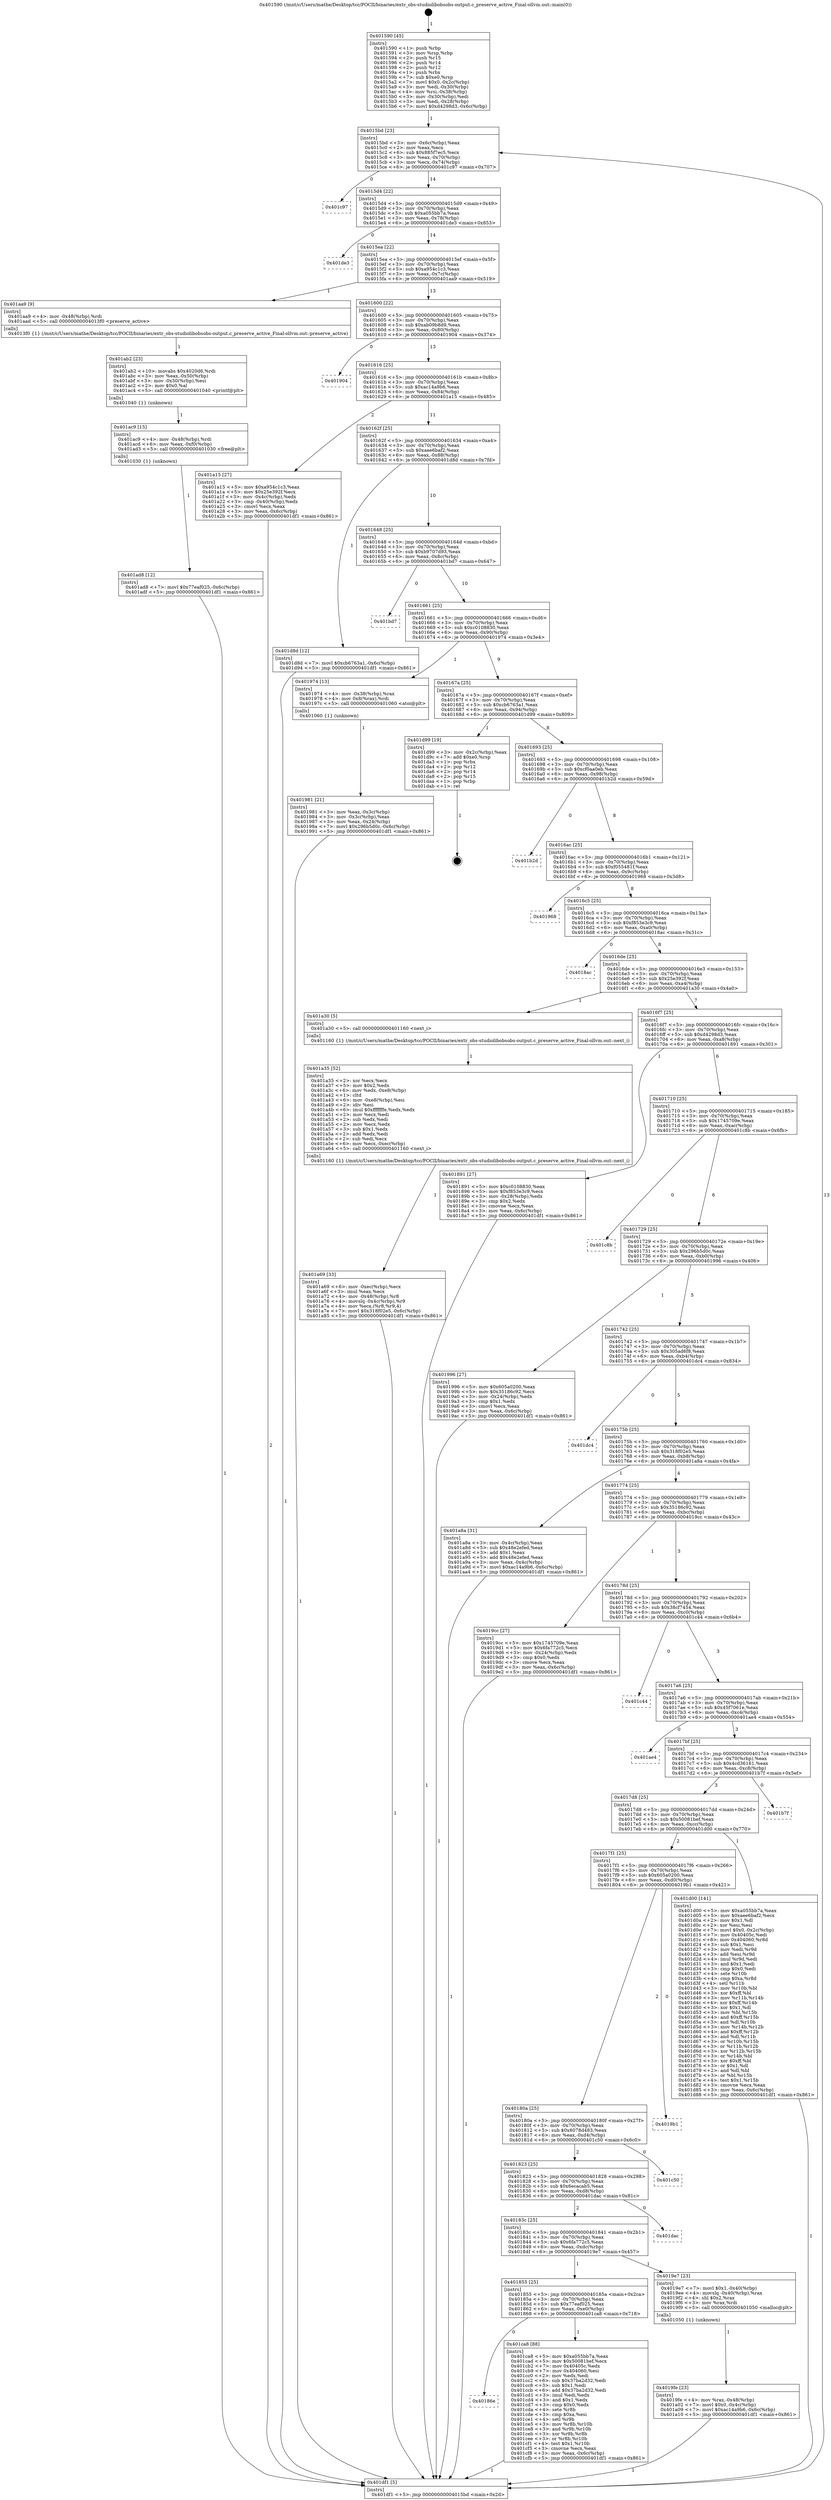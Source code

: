digraph "0x401590" {
  label = "0x401590 (/mnt/c/Users/mathe/Desktop/tcc/POCII/binaries/extr_obs-studiolibobsobs-output.c_preserve_active_Final-ollvm.out::main(0))"
  labelloc = "t"
  node[shape=record]

  Entry [label="",width=0.3,height=0.3,shape=circle,fillcolor=black,style=filled]
  "0x4015bd" [label="{
     0x4015bd [23]\l
     | [instrs]\l
     &nbsp;&nbsp;0x4015bd \<+3\>: mov -0x6c(%rbp),%eax\l
     &nbsp;&nbsp;0x4015c0 \<+2\>: mov %eax,%ecx\l
     &nbsp;&nbsp;0x4015c2 \<+6\>: sub $0x885f7ec5,%ecx\l
     &nbsp;&nbsp;0x4015c8 \<+3\>: mov %eax,-0x70(%rbp)\l
     &nbsp;&nbsp;0x4015cb \<+3\>: mov %ecx,-0x74(%rbp)\l
     &nbsp;&nbsp;0x4015ce \<+6\>: je 0000000000401c97 \<main+0x707\>\l
  }"]
  "0x401c97" [label="{
     0x401c97\l
  }", style=dashed]
  "0x4015d4" [label="{
     0x4015d4 [22]\l
     | [instrs]\l
     &nbsp;&nbsp;0x4015d4 \<+5\>: jmp 00000000004015d9 \<main+0x49\>\l
     &nbsp;&nbsp;0x4015d9 \<+3\>: mov -0x70(%rbp),%eax\l
     &nbsp;&nbsp;0x4015dc \<+5\>: sub $0xa055bb7a,%eax\l
     &nbsp;&nbsp;0x4015e1 \<+3\>: mov %eax,-0x78(%rbp)\l
     &nbsp;&nbsp;0x4015e4 \<+6\>: je 0000000000401de3 \<main+0x853\>\l
  }"]
  Exit [label="",width=0.3,height=0.3,shape=circle,fillcolor=black,style=filled,peripheries=2]
  "0x401de3" [label="{
     0x401de3\l
  }", style=dashed]
  "0x4015ea" [label="{
     0x4015ea [22]\l
     | [instrs]\l
     &nbsp;&nbsp;0x4015ea \<+5\>: jmp 00000000004015ef \<main+0x5f\>\l
     &nbsp;&nbsp;0x4015ef \<+3\>: mov -0x70(%rbp),%eax\l
     &nbsp;&nbsp;0x4015f2 \<+5\>: sub $0xa954c1c3,%eax\l
     &nbsp;&nbsp;0x4015f7 \<+3\>: mov %eax,-0x7c(%rbp)\l
     &nbsp;&nbsp;0x4015fa \<+6\>: je 0000000000401aa9 \<main+0x519\>\l
  }"]
  "0x40186e" [label="{
     0x40186e\l
  }", style=dashed]
  "0x401aa9" [label="{
     0x401aa9 [9]\l
     | [instrs]\l
     &nbsp;&nbsp;0x401aa9 \<+4\>: mov -0x48(%rbp),%rdi\l
     &nbsp;&nbsp;0x401aad \<+5\>: call 00000000004013f0 \<preserve_active\>\l
     | [calls]\l
     &nbsp;&nbsp;0x4013f0 \{1\} (/mnt/c/Users/mathe/Desktop/tcc/POCII/binaries/extr_obs-studiolibobsobs-output.c_preserve_active_Final-ollvm.out::preserve_active)\l
  }"]
  "0x401600" [label="{
     0x401600 [22]\l
     | [instrs]\l
     &nbsp;&nbsp;0x401600 \<+5\>: jmp 0000000000401605 \<main+0x75\>\l
     &nbsp;&nbsp;0x401605 \<+3\>: mov -0x70(%rbp),%eax\l
     &nbsp;&nbsp;0x401608 \<+5\>: sub $0xab09b8d9,%eax\l
     &nbsp;&nbsp;0x40160d \<+3\>: mov %eax,-0x80(%rbp)\l
     &nbsp;&nbsp;0x401610 \<+6\>: je 0000000000401904 \<main+0x374\>\l
  }"]
  "0x401ca8" [label="{
     0x401ca8 [88]\l
     | [instrs]\l
     &nbsp;&nbsp;0x401ca8 \<+5\>: mov $0xa055bb7a,%eax\l
     &nbsp;&nbsp;0x401cad \<+5\>: mov $0x50081bef,%ecx\l
     &nbsp;&nbsp;0x401cb2 \<+7\>: mov 0x40405c,%edx\l
     &nbsp;&nbsp;0x401cb9 \<+7\>: mov 0x404060,%esi\l
     &nbsp;&nbsp;0x401cc0 \<+2\>: mov %edx,%edi\l
     &nbsp;&nbsp;0x401cc2 \<+6\>: sub $0x37ba2d32,%edi\l
     &nbsp;&nbsp;0x401cc8 \<+3\>: sub $0x1,%edi\l
     &nbsp;&nbsp;0x401ccb \<+6\>: add $0x37ba2d32,%edi\l
     &nbsp;&nbsp;0x401cd1 \<+3\>: imul %edi,%edx\l
     &nbsp;&nbsp;0x401cd4 \<+3\>: and $0x1,%edx\l
     &nbsp;&nbsp;0x401cd7 \<+3\>: cmp $0x0,%edx\l
     &nbsp;&nbsp;0x401cda \<+4\>: sete %r8b\l
     &nbsp;&nbsp;0x401cde \<+3\>: cmp $0xa,%esi\l
     &nbsp;&nbsp;0x401ce1 \<+4\>: setl %r9b\l
     &nbsp;&nbsp;0x401ce5 \<+3\>: mov %r8b,%r10b\l
     &nbsp;&nbsp;0x401ce8 \<+3\>: and %r9b,%r10b\l
     &nbsp;&nbsp;0x401ceb \<+3\>: xor %r9b,%r8b\l
     &nbsp;&nbsp;0x401cee \<+3\>: or %r8b,%r10b\l
     &nbsp;&nbsp;0x401cf1 \<+4\>: test $0x1,%r10b\l
     &nbsp;&nbsp;0x401cf5 \<+3\>: cmovne %ecx,%eax\l
     &nbsp;&nbsp;0x401cf8 \<+3\>: mov %eax,-0x6c(%rbp)\l
     &nbsp;&nbsp;0x401cfb \<+5\>: jmp 0000000000401df1 \<main+0x861\>\l
  }"]
  "0x401904" [label="{
     0x401904\l
  }", style=dashed]
  "0x401616" [label="{
     0x401616 [25]\l
     | [instrs]\l
     &nbsp;&nbsp;0x401616 \<+5\>: jmp 000000000040161b \<main+0x8b\>\l
     &nbsp;&nbsp;0x40161b \<+3\>: mov -0x70(%rbp),%eax\l
     &nbsp;&nbsp;0x40161e \<+5\>: sub $0xac14a9b6,%eax\l
     &nbsp;&nbsp;0x401623 \<+6\>: mov %eax,-0x84(%rbp)\l
     &nbsp;&nbsp;0x401629 \<+6\>: je 0000000000401a15 \<main+0x485\>\l
  }"]
  "0x401ad8" [label="{
     0x401ad8 [12]\l
     | [instrs]\l
     &nbsp;&nbsp;0x401ad8 \<+7\>: movl $0x77eaf025,-0x6c(%rbp)\l
     &nbsp;&nbsp;0x401adf \<+5\>: jmp 0000000000401df1 \<main+0x861\>\l
  }"]
  "0x401a15" [label="{
     0x401a15 [27]\l
     | [instrs]\l
     &nbsp;&nbsp;0x401a15 \<+5\>: mov $0xa954c1c3,%eax\l
     &nbsp;&nbsp;0x401a1a \<+5\>: mov $0x25e392f,%ecx\l
     &nbsp;&nbsp;0x401a1f \<+3\>: mov -0x4c(%rbp),%edx\l
     &nbsp;&nbsp;0x401a22 \<+3\>: cmp -0x40(%rbp),%edx\l
     &nbsp;&nbsp;0x401a25 \<+3\>: cmovl %ecx,%eax\l
     &nbsp;&nbsp;0x401a28 \<+3\>: mov %eax,-0x6c(%rbp)\l
     &nbsp;&nbsp;0x401a2b \<+5\>: jmp 0000000000401df1 \<main+0x861\>\l
  }"]
  "0x40162f" [label="{
     0x40162f [25]\l
     | [instrs]\l
     &nbsp;&nbsp;0x40162f \<+5\>: jmp 0000000000401634 \<main+0xa4\>\l
     &nbsp;&nbsp;0x401634 \<+3\>: mov -0x70(%rbp),%eax\l
     &nbsp;&nbsp;0x401637 \<+5\>: sub $0xaee6baf2,%eax\l
     &nbsp;&nbsp;0x40163c \<+6\>: mov %eax,-0x88(%rbp)\l
     &nbsp;&nbsp;0x401642 \<+6\>: je 0000000000401d8d \<main+0x7fd\>\l
  }"]
  "0x401ac9" [label="{
     0x401ac9 [15]\l
     | [instrs]\l
     &nbsp;&nbsp;0x401ac9 \<+4\>: mov -0x48(%rbp),%rdi\l
     &nbsp;&nbsp;0x401acd \<+6\>: mov %eax,-0xf0(%rbp)\l
     &nbsp;&nbsp;0x401ad3 \<+5\>: call 0000000000401030 \<free@plt\>\l
     | [calls]\l
     &nbsp;&nbsp;0x401030 \{1\} (unknown)\l
  }"]
  "0x401d8d" [label="{
     0x401d8d [12]\l
     | [instrs]\l
     &nbsp;&nbsp;0x401d8d \<+7\>: movl $0xcb6763a1,-0x6c(%rbp)\l
     &nbsp;&nbsp;0x401d94 \<+5\>: jmp 0000000000401df1 \<main+0x861\>\l
  }"]
  "0x401648" [label="{
     0x401648 [25]\l
     | [instrs]\l
     &nbsp;&nbsp;0x401648 \<+5\>: jmp 000000000040164d \<main+0xbd\>\l
     &nbsp;&nbsp;0x40164d \<+3\>: mov -0x70(%rbp),%eax\l
     &nbsp;&nbsp;0x401650 \<+5\>: sub $0xb9707d93,%eax\l
     &nbsp;&nbsp;0x401655 \<+6\>: mov %eax,-0x8c(%rbp)\l
     &nbsp;&nbsp;0x40165b \<+6\>: je 0000000000401bd7 \<main+0x647\>\l
  }"]
  "0x401ab2" [label="{
     0x401ab2 [23]\l
     | [instrs]\l
     &nbsp;&nbsp;0x401ab2 \<+10\>: movabs $0x4020d6,%rdi\l
     &nbsp;&nbsp;0x401abc \<+3\>: mov %eax,-0x50(%rbp)\l
     &nbsp;&nbsp;0x401abf \<+3\>: mov -0x50(%rbp),%esi\l
     &nbsp;&nbsp;0x401ac2 \<+2\>: mov $0x0,%al\l
     &nbsp;&nbsp;0x401ac4 \<+5\>: call 0000000000401040 \<printf@plt\>\l
     | [calls]\l
     &nbsp;&nbsp;0x401040 \{1\} (unknown)\l
  }"]
  "0x401bd7" [label="{
     0x401bd7\l
  }", style=dashed]
  "0x401661" [label="{
     0x401661 [25]\l
     | [instrs]\l
     &nbsp;&nbsp;0x401661 \<+5\>: jmp 0000000000401666 \<main+0xd6\>\l
     &nbsp;&nbsp;0x401666 \<+3\>: mov -0x70(%rbp),%eax\l
     &nbsp;&nbsp;0x401669 \<+5\>: sub $0xc0108830,%eax\l
     &nbsp;&nbsp;0x40166e \<+6\>: mov %eax,-0x90(%rbp)\l
     &nbsp;&nbsp;0x401674 \<+6\>: je 0000000000401974 \<main+0x3e4\>\l
  }"]
  "0x401a69" [label="{
     0x401a69 [33]\l
     | [instrs]\l
     &nbsp;&nbsp;0x401a69 \<+6\>: mov -0xec(%rbp),%ecx\l
     &nbsp;&nbsp;0x401a6f \<+3\>: imul %eax,%ecx\l
     &nbsp;&nbsp;0x401a72 \<+4\>: mov -0x48(%rbp),%r8\l
     &nbsp;&nbsp;0x401a76 \<+4\>: movslq -0x4c(%rbp),%r9\l
     &nbsp;&nbsp;0x401a7a \<+4\>: mov %ecx,(%r8,%r9,4)\l
     &nbsp;&nbsp;0x401a7e \<+7\>: movl $0x318f02e5,-0x6c(%rbp)\l
     &nbsp;&nbsp;0x401a85 \<+5\>: jmp 0000000000401df1 \<main+0x861\>\l
  }"]
  "0x401974" [label="{
     0x401974 [13]\l
     | [instrs]\l
     &nbsp;&nbsp;0x401974 \<+4\>: mov -0x38(%rbp),%rax\l
     &nbsp;&nbsp;0x401978 \<+4\>: mov 0x8(%rax),%rdi\l
     &nbsp;&nbsp;0x40197c \<+5\>: call 0000000000401060 \<atoi@plt\>\l
     | [calls]\l
     &nbsp;&nbsp;0x401060 \{1\} (unknown)\l
  }"]
  "0x40167a" [label="{
     0x40167a [25]\l
     | [instrs]\l
     &nbsp;&nbsp;0x40167a \<+5\>: jmp 000000000040167f \<main+0xef\>\l
     &nbsp;&nbsp;0x40167f \<+3\>: mov -0x70(%rbp),%eax\l
     &nbsp;&nbsp;0x401682 \<+5\>: sub $0xcb6763a1,%eax\l
     &nbsp;&nbsp;0x401687 \<+6\>: mov %eax,-0x94(%rbp)\l
     &nbsp;&nbsp;0x40168d \<+6\>: je 0000000000401d99 \<main+0x809\>\l
  }"]
  "0x401a35" [label="{
     0x401a35 [52]\l
     | [instrs]\l
     &nbsp;&nbsp;0x401a35 \<+2\>: xor %ecx,%ecx\l
     &nbsp;&nbsp;0x401a37 \<+5\>: mov $0x2,%edx\l
     &nbsp;&nbsp;0x401a3c \<+6\>: mov %edx,-0xe8(%rbp)\l
     &nbsp;&nbsp;0x401a42 \<+1\>: cltd\l
     &nbsp;&nbsp;0x401a43 \<+6\>: mov -0xe8(%rbp),%esi\l
     &nbsp;&nbsp;0x401a49 \<+2\>: idiv %esi\l
     &nbsp;&nbsp;0x401a4b \<+6\>: imul $0xfffffffe,%edx,%edx\l
     &nbsp;&nbsp;0x401a51 \<+2\>: mov %ecx,%edi\l
     &nbsp;&nbsp;0x401a53 \<+2\>: sub %edx,%edi\l
     &nbsp;&nbsp;0x401a55 \<+2\>: mov %ecx,%edx\l
     &nbsp;&nbsp;0x401a57 \<+3\>: sub $0x1,%edx\l
     &nbsp;&nbsp;0x401a5a \<+2\>: add %edx,%edi\l
     &nbsp;&nbsp;0x401a5c \<+2\>: sub %edi,%ecx\l
     &nbsp;&nbsp;0x401a5e \<+6\>: mov %ecx,-0xec(%rbp)\l
     &nbsp;&nbsp;0x401a64 \<+5\>: call 0000000000401160 \<next_i\>\l
     | [calls]\l
     &nbsp;&nbsp;0x401160 \{1\} (/mnt/c/Users/mathe/Desktop/tcc/POCII/binaries/extr_obs-studiolibobsobs-output.c_preserve_active_Final-ollvm.out::next_i)\l
  }"]
  "0x401d99" [label="{
     0x401d99 [19]\l
     | [instrs]\l
     &nbsp;&nbsp;0x401d99 \<+3\>: mov -0x2c(%rbp),%eax\l
     &nbsp;&nbsp;0x401d9c \<+7\>: add $0xe0,%rsp\l
     &nbsp;&nbsp;0x401da3 \<+1\>: pop %rbx\l
     &nbsp;&nbsp;0x401da4 \<+2\>: pop %r12\l
     &nbsp;&nbsp;0x401da6 \<+2\>: pop %r14\l
     &nbsp;&nbsp;0x401da8 \<+2\>: pop %r15\l
     &nbsp;&nbsp;0x401daa \<+1\>: pop %rbp\l
     &nbsp;&nbsp;0x401dab \<+1\>: ret\l
  }"]
  "0x401693" [label="{
     0x401693 [25]\l
     | [instrs]\l
     &nbsp;&nbsp;0x401693 \<+5\>: jmp 0000000000401698 \<main+0x108\>\l
     &nbsp;&nbsp;0x401698 \<+3\>: mov -0x70(%rbp),%eax\l
     &nbsp;&nbsp;0x40169b \<+5\>: sub $0xcf0aa0eb,%eax\l
     &nbsp;&nbsp;0x4016a0 \<+6\>: mov %eax,-0x98(%rbp)\l
     &nbsp;&nbsp;0x4016a6 \<+6\>: je 0000000000401b2d \<main+0x59d\>\l
  }"]
  "0x4019fe" [label="{
     0x4019fe [23]\l
     | [instrs]\l
     &nbsp;&nbsp;0x4019fe \<+4\>: mov %rax,-0x48(%rbp)\l
     &nbsp;&nbsp;0x401a02 \<+7\>: movl $0x0,-0x4c(%rbp)\l
     &nbsp;&nbsp;0x401a09 \<+7\>: movl $0xac14a9b6,-0x6c(%rbp)\l
     &nbsp;&nbsp;0x401a10 \<+5\>: jmp 0000000000401df1 \<main+0x861\>\l
  }"]
  "0x401b2d" [label="{
     0x401b2d\l
  }", style=dashed]
  "0x4016ac" [label="{
     0x4016ac [25]\l
     | [instrs]\l
     &nbsp;&nbsp;0x4016ac \<+5\>: jmp 00000000004016b1 \<main+0x121\>\l
     &nbsp;&nbsp;0x4016b1 \<+3\>: mov -0x70(%rbp),%eax\l
     &nbsp;&nbsp;0x4016b4 \<+5\>: sub $0xf055481f,%eax\l
     &nbsp;&nbsp;0x4016b9 \<+6\>: mov %eax,-0x9c(%rbp)\l
     &nbsp;&nbsp;0x4016bf \<+6\>: je 0000000000401968 \<main+0x3d8\>\l
  }"]
  "0x401855" [label="{
     0x401855 [25]\l
     | [instrs]\l
     &nbsp;&nbsp;0x401855 \<+5\>: jmp 000000000040185a \<main+0x2ca\>\l
     &nbsp;&nbsp;0x40185a \<+3\>: mov -0x70(%rbp),%eax\l
     &nbsp;&nbsp;0x40185d \<+5\>: sub $0x77eaf025,%eax\l
     &nbsp;&nbsp;0x401862 \<+6\>: mov %eax,-0xe0(%rbp)\l
     &nbsp;&nbsp;0x401868 \<+6\>: je 0000000000401ca8 \<main+0x718\>\l
  }"]
  "0x401968" [label="{
     0x401968\l
  }", style=dashed]
  "0x4016c5" [label="{
     0x4016c5 [25]\l
     | [instrs]\l
     &nbsp;&nbsp;0x4016c5 \<+5\>: jmp 00000000004016ca \<main+0x13a\>\l
     &nbsp;&nbsp;0x4016ca \<+3\>: mov -0x70(%rbp),%eax\l
     &nbsp;&nbsp;0x4016cd \<+5\>: sub $0xf853e3c9,%eax\l
     &nbsp;&nbsp;0x4016d2 \<+6\>: mov %eax,-0xa0(%rbp)\l
     &nbsp;&nbsp;0x4016d8 \<+6\>: je 00000000004018ac \<main+0x31c\>\l
  }"]
  "0x4019e7" [label="{
     0x4019e7 [23]\l
     | [instrs]\l
     &nbsp;&nbsp;0x4019e7 \<+7\>: movl $0x1,-0x40(%rbp)\l
     &nbsp;&nbsp;0x4019ee \<+4\>: movslq -0x40(%rbp),%rax\l
     &nbsp;&nbsp;0x4019f2 \<+4\>: shl $0x2,%rax\l
     &nbsp;&nbsp;0x4019f6 \<+3\>: mov %rax,%rdi\l
     &nbsp;&nbsp;0x4019f9 \<+5\>: call 0000000000401050 \<malloc@plt\>\l
     | [calls]\l
     &nbsp;&nbsp;0x401050 \{1\} (unknown)\l
  }"]
  "0x4018ac" [label="{
     0x4018ac\l
  }", style=dashed]
  "0x4016de" [label="{
     0x4016de [25]\l
     | [instrs]\l
     &nbsp;&nbsp;0x4016de \<+5\>: jmp 00000000004016e3 \<main+0x153\>\l
     &nbsp;&nbsp;0x4016e3 \<+3\>: mov -0x70(%rbp),%eax\l
     &nbsp;&nbsp;0x4016e6 \<+5\>: sub $0x25e392f,%eax\l
     &nbsp;&nbsp;0x4016eb \<+6\>: mov %eax,-0xa4(%rbp)\l
     &nbsp;&nbsp;0x4016f1 \<+6\>: je 0000000000401a30 \<main+0x4a0\>\l
  }"]
  "0x40183c" [label="{
     0x40183c [25]\l
     | [instrs]\l
     &nbsp;&nbsp;0x40183c \<+5\>: jmp 0000000000401841 \<main+0x2b1\>\l
     &nbsp;&nbsp;0x401841 \<+3\>: mov -0x70(%rbp),%eax\l
     &nbsp;&nbsp;0x401844 \<+5\>: sub $0x6fa772c5,%eax\l
     &nbsp;&nbsp;0x401849 \<+6\>: mov %eax,-0xdc(%rbp)\l
     &nbsp;&nbsp;0x40184f \<+6\>: je 00000000004019e7 \<main+0x457\>\l
  }"]
  "0x401a30" [label="{
     0x401a30 [5]\l
     | [instrs]\l
     &nbsp;&nbsp;0x401a30 \<+5\>: call 0000000000401160 \<next_i\>\l
     | [calls]\l
     &nbsp;&nbsp;0x401160 \{1\} (/mnt/c/Users/mathe/Desktop/tcc/POCII/binaries/extr_obs-studiolibobsobs-output.c_preserve_active_Final-ollvm.out::next_i)\l
  }"]
  "0x4016f7" [label="{
     0x4016f7 [25]\l
     | [instrs]\l
     &nbsp;&nbsp;0x4016f7 \<+5\>: jmp 00000000004016fc \<main+0x16c\>\l
     &nbsp;&nbsp;0x4016fc \<+3\>: mov -0x70(%rbp),%eax\l
     &nbsp;&nbsp;0x4016ff \<+5\>: sub $0xd4298d3,%eax\l
     &nbsp;&nbsp;0x401704 \<+6\>: mov %eax,-0xa8(%rbp)\l
     &nbsp;&nbsp;0x40170a \<+6\>: je 0000000000401891 \<main+0x301\>\l
  }"]
  "0x401dac" [label="{
     0x401dac\l
  }", style=dashed]
  "0x401891" [label="{
     0x401891 [27]\l
     | [instrs]\l
     &nbsp;&nbsp;0x401891 \<+5\>: mov $0xc0108830,%eax\l
     &nbsp;&nbsp;0x401896 \<+5\>: mov $0xf853e3c9,%ecx\l
     &nbsp;&nbsp;0x40189b \<+3\>: mov -0x28(%rbp),%edx\l
     &nbsp;&nbsp;0x40189e \<+3\>: cmp $0x2,%edx\l
     &nbsp;&nbsp;0x4018a1 \<+3\>: cmovne %ecx,%eax\l
     &nbsp;&nbsp;0x4018a4 \<+3\>: mov %eax,-0x6c(%rbp)\l
     &nbsp;&nbsp;0x4018a7 \<+5\>: jmp 0000000000401df1 \<main+0x861\>\l
  }"]
  "0x401710" [label="{
     0x401710 [25]\l
     | [instrs]\l
     &nbsp;&nbsp;0x401710 \<+5\>: jmp 0000000000401715 \<main+0x185\>\l
     &nbsp;&nbsp;0x401715 \<+3\>: mov -0x70(%rbp),%eax\l
     &nbsp;&nbsp;0x401718 \<+5\>: sub $0x1745709e,%eax\l
     &nbsp;&nbsp;0x40171d \<+6\>: mov %eax,-0xac(%rbp)\l
     &nbsp;&nbsp;0x401723 \<+6\>: je 0000000000401c8b \<main+0x6fb\>\l
  }"]
  "0x401df1" [label="{
     0x401df1 [5]\l
     | [instrs]\l
     &nbsp;&nbsp;0x401df1 \<+5\>: jmp 00000000004015bd \<main+0x2d\>\l
  }"]
  "0x401590" [label="{
     0x401590 [45]\l
     | [instrs]\l
     &nbsp;&nbsp;0x401590 \<+1\>: push %rbp\l
     &nbsp;&nbsp;0x401591 \<+3\>: mov %rsp,%rbp\l
     &nbsp;&nbsp;0x401594 \<+2\>: push %r15\l
     &nbsp;&nbsp;0x401596 \<+2\>: push %r14\l
     &nbsp;&nbsp;0x401598 \<+2\>: push %r12\l
     &nbsp;&nbsp;0x40159a \<+1\>: push %rbx\l
     &nbsp;&nbsp;0x40159b \<+7\>: sub $0xe0,%rsp\l
     &nbsp;&nbsp;0x4015a2 \<+7\>: movl $0x0,-0x2c(%rbp)\l
     &nbsp;&nbsp;0x4015a9 \<+3\>: mov %edi,-0x30(%rbp)\l
     &nbsp;&nbsp;0x4015ac \<+4\>: mov %rsi,-0x38(%rbp)\l
     &nbsp;&nbsp;0x4015b0 \<+3\>: mov -0x30(%rbp),%edi\l
     &nbsp;&nbsp;0x4015b3 \<+3\>: mov %edi,-0x28(%rbp)\l
     &nbsp;&nbsp;0x4015b6 \<+7\>: movl $0xd4298d3,-0x6c(%rbp)\l
  }"]
  "0x401981" [label="{
     0x401981 [21]\l
     | [instrs]\l
     &nbsp;&nbsp;0x401981 \<+3\>: mov %eax,-0x3c(%rbp)\l
     &nbsp;&nbsp;0x401984 \<+3\>: mov -0x3c(%rbp),%eax\l
     &nbsp;&nbsp;0x401987 \<+3\>: mov %eax,-0x24(%rbp)\l
     &nbsp;&nbsp;0x40198a \<+7\>: movl $0x296b5d0c,-0x6c(%rbp)\l
     &nbsp;&nbsp;0x401991 \<+5\>: jmp 0000000000401df1 \<main+0x861\>\l
  }"]
  "0x401823" [label="{
     0x401823 [25]\l
     | [instrs]\l
     &nbsp;&nbsp;0x401823 \<+5\>: jmp 0000000000401828 \<main+0x298\>\l
     &nbsp;&nbsp;0x401828 \<+3\>: mov -0x70(%rbp),%eax\l
     &nbsp;&nbsp;0x40182b \<+5\>: sub $0x6ecacab5,%eax\l
     &nbsp;&nbsp;0x401830 \<+6\>: mov %eax,-0xd8(%rbp)\l
     &nbsp;&nbsp;0x401836 \<+6\>: je 0000000000401dac \<main+0x81c\>\l
  }"]
  "0x401c8b" [label="{
     0x401c8b\l
  }", style=dashed]
  "0x401729" [label="{
     0x401729 [25]\l
     | [instrs]\l
     &nbsp;&nbsp;0x401729 \<+5\>: jmp 000000000040172e \<main+0x19e\>\l
     &nbsp;&nbsp;0x40172e \<+3\>: mov -0x70(%rbp),%eax\l
     &nbsp;&nbsp;0x401731 \<+5\>: sub $0x296b5d0c,%eax\l
     &nbsp;&nbsp;0x401736 \<+6\>: mov %eax,-0xb0(%rbp)\l
     &nbsp;&nbsp;0x40173c \<+6\>: je 0000000000401996 \<main+0x406\>\l
  }"]
  "0x401c50" [label="{
     0x401c50\l
  }", style=dashed]
  "0x401996" [label="{
     0x401996 [27]\l
     | [instrs]\l
     &nbsp;&nbsp;0x401996 \<+5\>: mov $0x605a0200,%eax\l
     &nbsp;&nbsp;0x40199b \<+5\>: mov $0x35186c92,%ecx\l
     &nbsp;&nbsp;0x4019a0 \<+3\>: mov -0x24(%rbp),%edx\l
     &nbsp;&nbsp;0x4019a3 \<+3\>: cmp $0x1,%edx\l
     &nbsp;&nbsp;0x4019a6 \<+3\>: cmovl %ecx,%eax\l
     &nbsp;&nbsp;0x4019a9 \<+3\>: mov %eax,-0x6c(%rbp)\l
     &nbsp;&nbsp;0x4019ac \<+5\>: jmp 0000000000401df1 \<main+0x861\>\l
  }"]
  "0x401742" [label="{
     0x401742 [25]\l
     | [instrs]\l
     &nbsp;&nbsp;0x401742 \<+5\>: jmp 0000000000401747 \<main+0x1b7\>\l
     &nbsp;&nbsp;0x401747 \<+3\>: mov -0x70(%rbp),%eax\l
     &nbsp;&nbsp;0x40174a \<+5\>: sub $0x305ad6f8,%eax\l
     &nbsp;&nbsp;0x40174f \<+6\>: mov %eax,-0xb4(%rbp)\l
     &nbsp;&nbsp;0x401755 \<+6\>: je 0000000000401dc4 \<main+0x834\>\l
  }"]
  "0x40180a" [label="{
     0x40180a [25]\l
     | [instrs]\l
     &nbsp;&nbsp;0x40180a \<+5\>: jmp 000000000040180f \<main+0x27f\>\l
     &nbsp;&nbsp;0x40180f \<+3\>: mov -0x70(%rbp),%eax\l
     &nbsp;&nbsp;0x401812 \<+5\>: sub $0x6078d483,%eax\l
     &nbsp;&nbsp;0x401817 \<+6\>: mov %eax,-0xd4(%rbp)\l
     &nbsp;&nbsp;0x40181d \<+6\>: je 0000000000401c50 \<main+0x6c0\>\l
  }"]
  "0x401dc4" [label="{
     0x401dc4\l
  }", style=dashed]
  "0x40175b" [label="{
     0x40175b [25]\l
     | [instrs]\l
     &nbsp;&nbsp;0x40175b \<+5\>: jmp 0000000000401760 \<main+0x1d0\>\l
     &nbsp;&nbsp;0x401760 \<+3\>: mov -0x70(%rbp),%eax\l
     &nbsp;&nbsp;0x401763 \<+5\>: sub $0x318f02e5,%eax\l
     &nbsp;&nbsp;0x401768 \<+6\>: mov %eax,-0xb8(%rbp)\l
     &nbsp;&nbsp;0x40176e \<+6\>: je 0000000000401a8a \<main+0x4fa\>\l
  }"]
  "0x4019b1" [label="{
     0x4019b1\l
  }", style=dashed]
  "0x401a8a" [label="{
     0x401a8a [31]\l
     | [instrs]\l
     &nbsp;&nbsp;0x401a8a \<+3\>: mov -0x4c(%rbp),%eax\l
     &nbsp;&nbsp;0x401a8d \<+5\>: sub $0x48e2efed,%eax\l
     &nbsp;&nbsp;0x401a92 \<+3\>: add $0x1,%eax\l
     &nbsp;&nbsp;0x401a95 \<+5\>: add $0x48e2efed,%eax\l
     &nbsp;&nbsp;0x401a9a \<+3\>: mov %eax,-0x4c(%rbp)\l
     &nbsp;&nbsp;0x401a9d \<+7\>: movl $0xac14a9b6,-0x6c(%rbp)\l
     &nbsp;&nbsp;0x401aa4 \<+5\>: jmp 0000000000401df1 \<main+0x861\>\l
  }"]
  "0x401774" [label="{
     0x401774 [25]\l
     | [instrs]\l
     &nbsp;&nbsp;0x401774 \<+5\>: jmp 0000000000401779 \<main+0x1e9\>\l
     &nbsp;&nbsp;0x401779 \<+3\>: mov -0x70(%rbp),%eax\l
     &nbsp;&nbsp;0x40177c \<+5\>: sub $0x35186c92,%eax\l
     &nbsp;&nbsp;0x401781 \<+6\>: mov %eax,-0xbc(%rbp)\l
     &nbsp;&nbsp;0x401787 \<+6\>: je 00000000004019cc \<main+0x43c\>\l
  }"]
  "0x4017f1" [label="{
     0x4017f1 [25]\l
     | [instrs]\l
     &nbsp;&nbsp;0x4017f1 \<+5\>: jmp 00000000004017f6 \<main+0x266\>\l
     &nbsp;&nbsp;0x4017f6 \<+3\>: mov -0x70(%rbp),%eax\l
     &nbsp;&nbsp;0x4017f9 \<+5\>: sub $0x605a0200,%eax\l
     &nbsp;&nbsp;0x4017fe \<+6\>: mov %eax,-0xd0(%rbp)\l
     &nbsp;&nbsp;0x401804 \<+6\>: je 00000000004019b1 \<main+0x421\>\l
  }"]
  "0x4019cc" [label="{
     0x4019cc [27]\l
     | [instrs]\l
     &nbsp;&nbsp;0x4019cc \<+5\>: mov $0x1745709e,%eax\l
     &nbsp;&nbsp;0x4019d1 \<+5\>: mov $0x6fa772c5,%ecx\l
     &nbsp;&nbsp;0x4019d6 \<+3\>: mov -0x24(%rbp),%edx\l
     &nbsp;&nbsp;0x4019d9 \<+3\>: cmp $0x0,%edx\l
     &nbsp;&nbsp;0x4019dc \<+3\>: cmove %ecx,%eax\l
     &nbsp;&nbsp;0x4019df \<+3\>: mov %eax,-0x6c(%rbp)\l
     &nbsp;&nbsp;0x4019e2 \<+5\>: jmp 0000000000401df1 \<main+0x861\>\l
  }"]
  "0x40178d" [label="{
     0x40178d [25]\l
     | [instrs]\l
     &nbsp;&nbsp;0x40178d \<+5\>: jmp 0000000000401792 \<main+0x202\>\l
     &nbsp;&nbsp;0x401792 \<+3\>: mov -0x70(%rbp),%eax\l
     &nbsp;&nbsp;0x401795 \<+5\>: sub $0x38cf7454,%eax\l
     &nbsp;&nbsp;0x40179a \<+6\>: mov %eax,-0xc0(%rbp)\l
     &nbsp;&nbsp;0x4017a0 \<+6\>: je 0000000000401c44 \<main+0x6b4\>\l
  }"]
  "0x401d00" [label="{
     0x401d00 [141]\l
     | [instrs]\l
     &nbsp;&nbsp;0x401d00 \<+5\>: mov $0xa055bb7a,%eax\l
     &nbsp;&nbsp;0x401d05 \<+5\>: mov $0xaee6baf2,%ecx\l
     &nbsp;&nbsp;0x401d0a \<+2\>: mov $0x1,%dl\l
     &nbsp;&nbsp;0x401d0c \<+2\>: xor %esi,%esi\l
     &nbsp;&nbsp;0x401d0e \<+7\>: movl $0x0,-0x2c(%rbp)\l
     &nbsp;&nbsp;0x401d15 \<+7\>: mov 0x40405c,%edi\l
     &nbsp;&nbsp;0x401d1c \<+8\>: mov 0x404060,%r8d\l
     &nbsp;&nbsp;0x401d24 \<+3\>: sub $0x1,%esi\l
     &nbsp;&nbsp;0x401d27 \<+3\>: mov %edi,%r9d\l
     &nbsp;&nbsp;0x401d2a \<+3\>: add %esi,%r9d\l
     &nbsp;&nbsp;0x401d2d \<+4\>: imul %r9d,%edi\l
     &nbsp;&nbsp;0x401d31 \<+3\>: and $0x1,%edi\l
     &nbsp;&nbsp;0x401d34 \<+3\>: cmp $0x0,%edi\l
     &nbsp;&nbsp;0x401d37 \<+4\>: sete %r10b\l
     &nbsp;&nbsp;0x401d3b \<+4\>: cmp $0xa,%r8d\l
     &nbsp;&nbsp;0x401d3f \<+4\>: setl %r11b\l
     &nbsp;&nbsp;0x401d43 \<+3\>: mov %r10b,%bl\l
     &nbsp;&nbsp;0x401d46 \<+3\>: xor $0xff,%bl\l
     &nbsp;&nbsp;0x401d49 \<+3\>: mov %r11b,%r14b\l
     &nbsp;&nbsp;0x401d4c \<+4\>: xor $0xff,%r14b\l
     &nbsp;&nbsp;0x401d50 \<+3\>: xor $0x1,%dl\l
     &nbsp;&nbsp;0x401d53 \<+3\>: mov %bl,%r15b\l
     &nbsp;&nbsp;0x401d56 \<+4\>: and $0xff,%r15b\l
     &nbsp;&nbsp;0x401d5a \<+3\>: and %dl,%r10b\l
     &nbsp;&nbsp;0x401d5d \<+3\>: mov %r14b,%r12b\l
     &nbsp;&nbsp;0x401d60 \<+4\>: and $0xff,%r12b\l
     &nbsp;&nbsp;0x401d64 \<+3\>: and %dl,%r11b\l
     &nbsp;&nbsp;0x401d67 \<+3\>: or %r10b,%r15b\l
     &nbsp;&nbsp;0x401d6a \<+3\>: or %r11b,%r12b\l
     &nbsp;&nbsp;0x401d6d \<+3\>: xor %r12b,%r15b\l
     &nbsp;&nbsp;0x401d70 \<+3\>: or %r14b,%bl\l
     &nbsp;&nbsp;0x401d73 \<+3\>: xor $0xff,%bl\l
     &nbsp;&nbsp;0x401d76 \<+3\>: or $0x1,%dl\l
     &nbsp;&nbsp;0x401d79 \<+2\>: and %dl,%bl\l
     &nbsp;&nbsp;0x401d7b \<+3\>: or %bl,%r15b\l
     &nbsp;&nbsp;0x401d7e \<+4\>: test $0x1,%r15b\l
     &nbsp;&nbsp;0x401d82 \<+3\>: cmovne %ecx,%eax\l
     &nbsp;&nbsp;0x401d85 \<+3\>: mov %eax,-0x6c(%rbp)\l
     &nbsp;&nbsp;0x401d88 \<+5\>: jmp 0000000000401df1 \<main+0x861\>\l
  }"]
  "0x401c44" [label="{
     0x401c44\l
  }", style=dashed]
  "0x4017a6" [label="{
     0x4017a6 [25]\l
     | [instrs]\l
     &nbsp;&nbsp;0x4017a6 \<+5\>: jmp 00000000004017ab \<main+0x21b\>\l
     &nbsp;&nbsp;0x4017ab \<+3\>: mov -0x70(%rbp),%eax\l
     &nbsp;&nbsp;0x4017ae \<+5\>: sub $0x45f7061e,%eax\l
     &nbsp;&nbsp;0x4017b3 \<+6\>: mov %eax,-0xc4(%rbp)\l
     &nbsp;&nbsp;0x4017b9 \<+6\>: je 0000000000401ae4 \<main+0x554\>\l
  }"]
  "0x4017d8" [label="{
     0x4017d8 [25]\l
     | [instrs]\l
     &nbsp;&nbsp;0x4017d8 \<+5\>: jmp 00000000004017dd \<main+0x24d\>\l
     &nbsp;&nbsp;0x4017dd \<+3\>: mov -0x70(%rbp),%eax\l
     &nbsp;&nbsp;0x4017e0 \<+5\>: sub $0x50081bef,%eax\l
     &nbsp;&nbsp;0x4017e5 \<+6\>: mov %eax,-0xcc(%rbp)\l
     &nbsp;&nbsp;0x4017eb \<+6\>: je 0000000000401d00 \<main+0x770\>\l
  }"]
  "0x401ae4" [label="{
     0x401ae4\l
  }", style=dashed]
  "0x4017bf" [label="{
     0x4017bf [25]\l
     | [instrs]\l
     &nbsp;&nbsp;0x4017bf \<+5\>: jmp 00000000004017c4 \<main+0x234\>\l
     &nbsp;&nbsp;0x4017c4 \<+3\>: mov -0x70(%rbp),%eax\l
     &nbsp;&nbsp;0x4017c7 \<+5\>: sub $0x4cd36161,%eax\l
     &nbsp;&nbsp;0x4017cc \<+6\>: mov %eax,-0xc8(%rbp)\l
     &nbsp;&nbsp;0x4017d2 \<+6\>: je 0000000000401b7f \<main+0x5ef\>\l
  }"]
  "0x401b7f" [label="{
     0x401b7f\l
  }", style=dashed]
  Entry -> "0x401590" [label=" 1"]
  "0x4015bd" -> "0x401c97" [label=" 0"]
  "0x4015bd" -> "0x4015d4" [label=" 14"]
  "0x401d99" -> Exit [label=" 1"]
  "0x4015d4" -> "0x401de3" [label=" 0"]
  "0x4015d4" -> "0x4015ea" [label=" 14"]
  "0x401d8d" -> "0x401df1" [label=" 1"]
  "0x4015ea" -> "0x401aa9" [label=" 1"]
  "0x4015ea" -> "0x401600" [label=" 13"]
  "0x401d00" -> "0x401df1" [label=" 1"]
  "0x401600" -> "0x401904" [label=" 0"]
  "0x401600" -> "0x401616" [label=" 13"]
  "0x401ca8" -> "0x401df1" [label=" 1"]
  "0x401616" -> "0x401a15" [label=" 2"]
  "0x401616" -> "0x40162f" [label=" 11"]
  "0x401855" -> "0x401ca8" [label=" 1"]
  "0x40162f" -> "0x401d8d" [label=" 1"]
  "0x40162f" -> "0x401648" [label=" 10"]
  "0x401855" -> "0x40186e" [label=" 0"]
  "0x401648" -> "0x401bd7" [label=" 0"]
  "0x401648" -> "0x401661" [label=" 10"]
  "0x401ad8" -> "0x401df1" [label=" 1"]
  "0x401661" -> "0x401974" [label=" 1"]
  "0x401661" -> "0x40167a" [label=" 9"]
  "0x401ac9" -> "0x401ad8" [label=" 1"]
  "0x40167a" -> "0x401d99" [label=" 1"]
  "0x40167a" -> "0x401693" [label=" 8"]
  "0x401ab2" -> "0x401ac9" [label=" 1"]
  "0x401693" -> "0x401b2d" [label=" 0"]
  "0x401693" -> "0x4016ac" [label=" 8"]
  "0x401aa9" -> "0x401ab2" [label=" 1"]
  "0x4016ac" -> "0x401968" [label=" 0"]
  "0x4016ac" -> "0x4016c5" [label=" 8"]
  "0x401a8a" -> "0x401df1" [label=" 1"]
  "0x4016c5" -> "0x4018ac" [label=" 0"]
  "0x4016c5" -> "0x4016de" [label=" 8"]
  "0x401a69" -> "0x401df1" [label=" 1"]
  "0x4016de" -> "0x401a30" [label=" 1"]
  "0x4016de" -> "0x4016f7" [label=" 7"]
  "0x401a30" -> "0x401a35" [label=" 1"]
  "0x4016f7" -> "0x401891" [label=" 1"]
  "0x4016f7" -> "0x401710" [label=" 6"]
  "0x401891" -> "0x401df1" [label=" 1"]
  "0x401590" -> "0x4015bd" [label=" 1"]
  "0x401df1" -> "0x4015bd" [label=" 13"]
  "0x401974" -> "0x401981" [label=" 1"]
  "0x401981" -> "0x401df1" [label=" 1"]
  "0x401a15" -> "0x401df1" [label=" 2"]
  "0x401710" -> "0x401c8b" [label=" 0"]
  "0x401710" -> "0x401729" [label=" 6"]
  "0x4019e7" -> "0x4019fe" [label=" 1"]
  "0x401729" -> "0x401996" [label=" 1"]
  "0x401729" -> "0x401742" [label=" 5"]
  "0x401996" -> "0x401df1" [label=" 1"]
  "0x40183c" -> "0x401855" [label=" 1"]
  "0x401742" -> "0x401dc4" [label=" 0"]
  "0x401742" -> "0x40175b" [label=" 5"]
  "0x401a35" -> "0x401a69" [label=" 1"]
  "0x40175b" -> "0x401a8a" [label=" 1"]
  "0x40175b" -> "0x401774" [label=" 4"]
  "0x401823" -> "0x40183c" [label=" 2"]
  "0x401774" -> "0x4019cc" [label=" 1"]
  "0x401774" -> "0x40178d" [label=" 3"]
  "0x4019cc" -> "0x401df1" [label=" 1"]
  "0x4019fe" -> "0x401df1" [label=" 1"]
  "0x40178d" -> "0x401c44" [label=" 0"]
  "0x40178d" -> "0x4017a6" [label=" 3"]
  "0x40180a" -> "0x401823" [label=" 2"]
  "0x4017a6" -> "0x401ae4" [label=" 0"]
  "0x4017a6" -> "0x4017bf" [label=" 3"]
  "0x40183c" -> "0x4019e7" [label=" 1"]
  "0x4017bf" -> "0x401b7f" [label=" 0"]
  "0x4017bf" -> "0x4017d8" [label=" 3"]
  "0x40180a" -> "0x401c50" [label=" 0"]
  "0x4017d8" -> "0x401d00" [label=" 1"]
  "0x4017d8" -> "0x4017f1" [label=" 2"]
  "0x401823" -> "0x401dac" [label=" 0"]
  "0x4017f1" -> "0x4019b1" [label=" 0"]
  "0x4017f1" -> "0x40180a" [label=" 2"]
}
